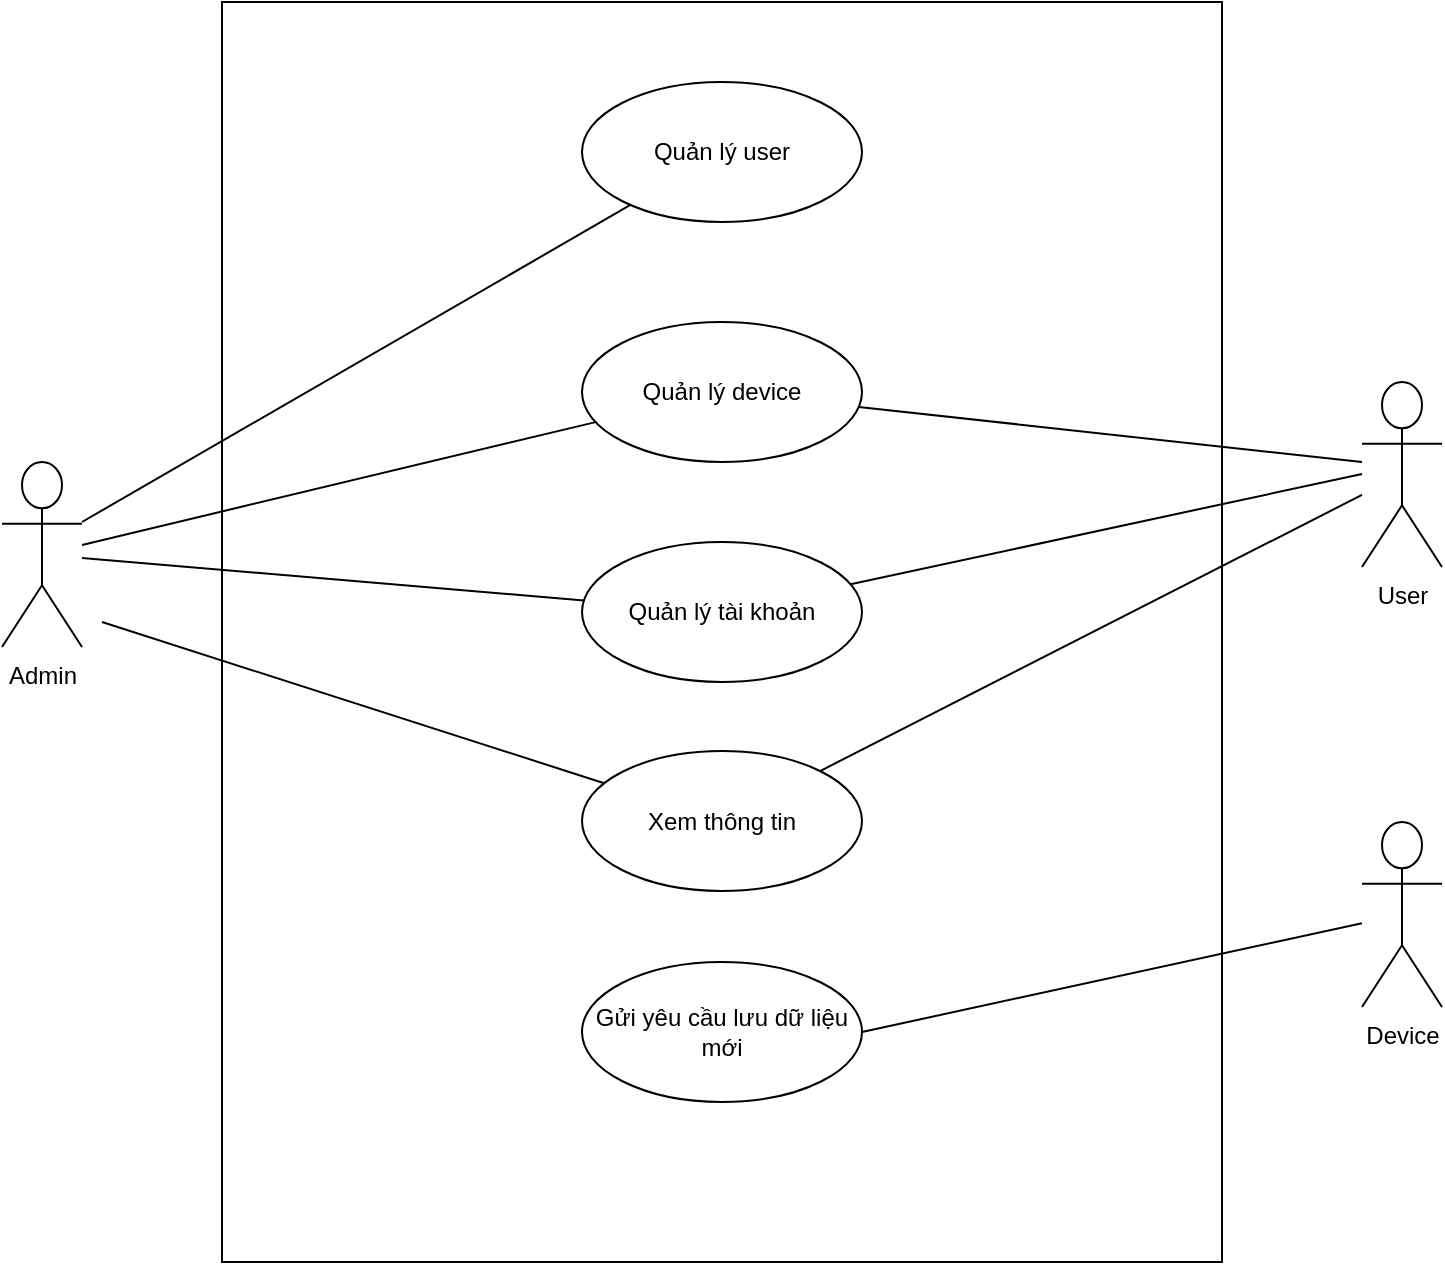 <mxfile version="16.0.0" type="device" pages="2"><diagram id="ljEnikQ4ovLQTHuFMBNr" name="Page-1"><mxGraphModel dx="1238" dy="750" grid="1" gridSize="10" guides="1" tooltips="1" connect="1" arrows="1" fold="1" page="1" pageScale="1" pageWidth="827" pageHeight="1169" math="0" shadow="0"><root><mxCell id="0"/><mxCell id="1" parent="0"/><mxCell id="5JbIKtQX5fp46ejfJpeO-2" value="" style="rounded=0;whiteSpace=wrap;html=1;" vertex="1" parent="1"><mxGeometry x="150" y="140" width="500" height="630" as="geometry"/></mxCell><mxCell id="5JbIKtQX5fp46ejfJpeO-5" value="Admin" style="shape=umlActor;verticalLabelPosition=bottom;verticalAlign=top;html=1;" vertex="1" parent="1"><mxGeometry x="40" y="370" width="40" height="92.5" as="geometry"/></mxCell><mxCell id="5JbIKtQX5fp46ejfJpeO-10" value="Quản lý user" style="ellipse;whiteSpace=wrap;html=1;" vertex="1" parent="1"><mxGeometry x="330" y="180" width="140" height="70" as="geometry"/></mxCell><mxCell id="5JbIKtQX5fp46ejfJpeO-11" value="Quản lý device" style="ellipse;whiteSpace=wrap;html=1;" vertex="1" parent="1"><mxGeometry x="330" y="300" width="140" height="70" as="geometry"/></mxCell><mxCell id="5JbIKtQX5fp46ejfJpeO-12" value="Quản lý tài khoản" style="ellipse;whiteSpace=wrap;html=1;" vertex="1" parent="1"><mxGeometry x="330" y="410" width="140" height="70" as="geometry"/></mxCell><mxCell id="5JbIKtQX5fp46ejfJpeO-13" value="Gửi yêu cầu lưu dữ liệu mới" style="ellipse;whiteSpace=wrap;html=1;" vertex="1" parent="1"><mxGeometry x="330" y="620" width="140" height="70" as="geometry"/></mxCell><mxCell id="5JbIKtQX5fp46ejfJpeO-14" value="Xem thông tin" style="ellipse;whiteSpace=wrap;html=1;" vertex="1" parent="1"><mxGeometry x="330" y="514.5" width="140" height="70" as="geometry"/></mxCell><mxCell id="5JbIKtQX5fp46ejfJpeO-15" value="Device" style="shape=umlActor;verticalLabelPosition=bottom;verticalAlign=top;html=1;" vertex="1" parent="1"><mxGeometry x="720" y="550" width="40" height="92.5" as="geometry"/></mxCell><mxCell id="5JbIKtQX5fp46ejfJpeO-16" value="User" style="shape=umlActor;verticalLabelPosition=bottom;verticalAlign=top;html=1;" vertex="1" parent="1"><mxGeometry x="720" y="330" width="40" height="92.5" as="geometry"/></mxCell><mxCell id="5JbIKtQX5fp46ejfJpeO-17" value="" style="endArrow=none;html=1;rounded=0;" edge="1" parent="1" target="5JbIKtQX5fp46ejfJpeO-10"><mxGeometry relative="1" as="geometry"><mxPoint x="80" y="400" as="sourcePoint"/><mxPoint x="240" y="400" as="targetPoint"/></mxGeometry></mxCell><mxCell id="5JbIKtQX5fp46ejfJpeO-18" value="" style="endArrow=none;html=1;rounded=0;" edge="1" parent="1" source="5JbIKtQX5fp46ejfJpeO-11"><mxGeometry relative="1" as="geometry"><mxPoint x="560" y="460" as="sourcePoint"/><mxPoint x="720" y="370" as="targetPoint"/></mxGeometry></mxCell><mxCell id="5JbIKtQX5fp46ejfJpeO-20" value="" style="endArrow=none;html=1;rounded=0;" edge="1" parent="1" source="5JbIKtQX5fp46ejfJpeO-5" target="5JbIKtQX5fp46ejfJpeO-11"><mxGeometry relative="1" as="geometry"><mxPoint x="560" y="460" as="sourcePoint"/><mxPoint x="720" y="460" as="targetPoint"/></mxGeometry></mxCell><mxCell id="5JbIKtQX5fp46ejfJpeO-21" value="" style="endArrow=none;html=1;rounded=0;" edge="1" parent="1" source="5JbIKtQX5fp46ejfJpeO-12"><mxGeometry relative="1" as="geometry"><mxPoint x="560" y="460" as="sourcePoint"/><mxPoint x="720" y="376" as="targetPoint"/></mxGeometry></mxCell><mxCell id="5JbIKtQX5fp46ejfJpeO-22" value="" style="endArrow=none;html=1;rounded=0;" edge="1" parent="1" source="5JbIKtQX5fp46ejfJpeO-14" target="5JbIKtQX5fp46ejfJpeO-16"><mxGeometry relative="1" as="geometry"><mxPoint x="560" y="460" as="sourcePoint"/><mxPoint x="720" y="460" as="targetPoint"/></mxGeometry></mxCell><mxCell id="5JbIKtQX5fp46ejfJpeO-23" value="" style="endArrow=none;html=1;rounded=0;exitX=1;exitY=0.5;exitDx=0;exitDy=0;" edge="1" parent="1" source="5JbIKtQX5fp46ejfJpeO-13" target="5JbIKtQX5fp46ejfJpeO-15"><mxGeometry relative="1" as="geometry"><mxPoint x="560" y="460" as="sourcePoint"/><mxPoint x="720" y="460" as="targetPoint"/></mxGeometry></mxCell><mxCell id="5JbIKtQX5fp46ejfJpeO-24" value="" style="endArrow=none;html=1;rounded=0;" edge="1" parent="1" source="5JbIKtQX5fp46ejfJpeO-5" target="5JbIKtQX5fp46ejfJpeO-12"><mxGeometry relative="1" as="geometry"><mxPoint x="560" y="460" as="sourcePoint"/><mxPoint x="720" y="460" as="targetPoint"/></mxGeometry></mxCell><mxCell id="5JbIKtQX5fp46ejfJpeO-25" value="" style="endArrow=none;html=1;rounded=0;" edge="1" parent="1" target="5JbIKtQX5fp46ejfJpeO-14"><mxGeometry relative="1" as="geometry"><mxPoint x="90" y="450" as="sourcePoint"/><mxPoint x="720" y="460" as="targetPoint"/></mxGeometry></mxCell></root></mxGraphModel></diagram><diagram id="wyfOOdGQRaFw-vZlHHPO" name="Page-2"><mxGraphModel dx="990" dy="600" grid="1" gridSize="10" guides="1" tooltips="1" connect="1" arrows="1" fold="1" page="1" pageScale="1" pageWidth="827" pageHeight="1169" math="0" shadow="0"><root><mxCell id="RaidcR0s-bQDQTYn-dGD-0"/><mxCell id="RaidcR0s-bQDQTYn-dGD-1" parent="RaidcR0s-bQDQTYn-dGD-0"/><mxCell id="RaidcR0s-bQDQTYn-dGD-2" value="" style="rounded=0;whiteSpace=wrap;html=1;" vertex="1" parent="RaidcR0s-bQDQTYn-dGD-1"><mxGeometry x="170" y="130" width="490" height="540" as="geometry"/></mxCell><mxCell id="RaidcR0s-bQDQTYn-dGD-15" style="edgeStyle=orthogonalEdgeStyle;rounded=0;orthogonalLoop=1;jettySize=auto;html=1;exitX=1;exitY=0;exitDx=0;exitDy=0;" edge="1" parent="RaidcR0s-bQDQTYn-dGD-1" source="RaidcR0s-bQDQTYn-dGD-3"><mxGeometry relative="1" as="geometry"><mxPoint x="349" y="360" as="targetPoint"/></mxGeometry></mxCell><mxCell id="RaidcR0s-bQDQTYn-dGD-3" value="Quản lý devices" style="ellipse;whiteSpace=wrap;html=1;" vertex="1" parent="RaidcR0s-bQDQTYn-dGD-1"><mxGeometry x="230" y="350" width="140" height="70" as="geometry"/></mxCell><mxCell id="RaidcR0s-bQDQTYn-dGD-4" value="User" style="shape=umlActor;verticalLabelPosition=bottom;verticalAlign=top;html=1;" vertex="1" parent="RaidcR0s-bQDQTYn-dGD-1"><mxGeometry x="40" y="350" width="40" height="80" as="geometry"/></mxCell><mxCell id="RaidcR0s-bQDQTYn-dGD-5" value="Thêm device" style="ellipse;whiteSpace=wrap;html=1;" vertex="1" parent="RaidcR0s-bQDQTYn-dGD-1"><mxGeometry x="390" y="160" width="140" height="70" as="geometry"/></mxCell><mxCell id="RaidcR0s-bQDQTYn-dGD-6" value="Sửa device" style="ellipse;whiteSpace=wrap;html=1;" vertex="1" parent="RaidcR0s-bQDQTYn-dGD-1"><mxGeometry x="480" y="270" width="140" height="70" as="geometry"/></mxCell><mxCell id="RaidcR0s-bQDQTYn-dGD-7" value="Xoá" style="ellipse;whiteSpace=wrap;html=1;" vertex="1" parent="RaidcR0s-bQDQTYn-dGD-1"><mxGeometry x="490" y="390" width="140" height="70" as="geometry"/></mxCell><mxCell id="RaidcR0s-bQDQTYn-dGD-8" value="Lấy thông tin API của device" style="ellipse;whiteSpace=wrap;html=1;" vertex="1" parent="RaidcR0s-bQDQTYn-dGD-1"><mxGeometry x="500" y="510" width="140" height="70" as="geometry"/></mxCell><mxCell id="RaidcR0s-bQDQTYn-dGD-9" value="Login" style="ellipse;whiteSpace=wrap;html=1;" vertex="1" parent="RaidcR0s-bQDQTYn-dGD-1"><mxGeometry x="250" y="530" width="140" height="70" as="geometry"/></mxCell><mxCell id="RaidcR0s-bQDQTYn-dGD-11" value="" style="endArrow=open;endFill=1;endSize=12;html=1;rounded=0;exitX=0.754;exitY=0.04;exitDx=0;exitDy=0;exitPerimeter=0;entryX=0;entryY=1;entryDx=0;entryDy=0;" edge="1" parent="RaidcR0s-bQDQTYn-dGD-1" source="RaidcR0s-bQDQTYn-dGD-3" target="RaidcR0s-bQDQTYn-dGD-5"><mxGeometry width="160" relative="1" as="geometry"><mxPoint x="330" y="420" as="sourcePoint"/><mxPoint x="490" y="420" as="targetPoint"/></mxGeometry></mxCell><mxCell id="RaidcR0s-bQDQTYn-dGD-12" value="" style="endArrow=open;endFill=1;endSize=12;html=1;rounded=0;" edge="1" parent="RaidcR0s-bQDQTYn-dGD-1" target="RaidcR0s-bQDQTYn-dGD-6"><mxGeometry width="160" relative="1" as="geometry"><mxPoint x="360" y="363" as="sourcePoint"/><mxPoint x="420.503" y="229.749" as="targetPoint"/></mxGeometry></mxCell><mxCell id="RaidcR0s-bQDQTYn-dGD-13" value="" style="endArrow=open;endFill=1;endSize=12;html=1;rounded=0;" edge="1" parent="RaidcR0s-bQDQTYn-dGD-1" target="RaidcR0s-bQDQTYn-dGD-7"><mxGeometry width="160" relative="1" as="geometry"><mxPoint x="370" y="380" as="sourcePoint"/><mxPoint x="498.894" y="332.074" as="targetPoint"/></mxGeometry></mxCell><mxCell id="RaidcR0s-bQDQTYn-dGD-14" value="" style="endArrow=open;endFill=1;endSize=12;html=1;rounded=0;exitX=1;exitY=1;exitDx=0;exitDy=0;" edge="1" parent="RaidcR0s-bQDQTYn-dGD-1" source="RaidcR0s-bQDQTYn-dGD-3" target="RaidcR0s-bQDQTYn-dGD-8"><mxGeometry width="160" relative="1" as="geometry"><mxPoint x="365.56" y="382.8" as="sourcePoint"/><mxPoint x="507.637" y="419.103" as="targetPoint"/></mxGeometry></mxCell></root></mxGraphModel></diagram></mxfile>